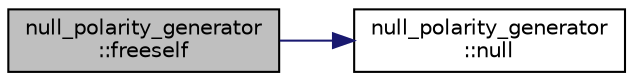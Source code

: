 digraph "null_polarity_generator::freeself"
{
  edge [fontname="Helvetica",fontsize="10",labelfontname="Helvetica",labelfontsize="10"];
  node [fontname="Helvetica",fontsize="10",shape=record];
  rankdir="LR";
  Node65 [label="null_polarity_generator\l::freeself",height=0.2,width=0.4,color="black", fillcolor="grey75", style="filled", fontcolor="black"];
  Node65 -> Node66 [color="midnightblue",fontsize="10",style="solid",fontname="Helvetica"];
  Node66 [label="null_polarity_generator\l::null",height=0.2,width=0.4,color="black", fillcolor="white", style="filled",URL="$df/db3/classnull__polarity__generator.html#a456ee9ba58f5e8788bedc6232dc3cc75"];
}
